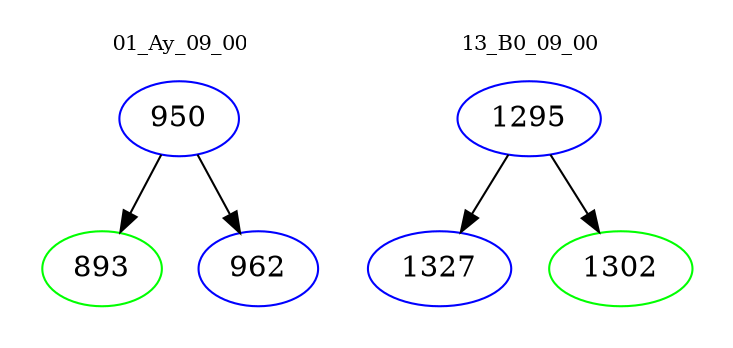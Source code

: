 digraph{
subgraph cluster_0 {
color = white
label = "01_Ay_09_00";
fontsize=10;
T0_950 [label="950", color="blue"]
T0_950 -> T0_893 [color="black"]
T0_893 [label="893", color="green"]
T0_950 -> T0_962 [color="black"]
T0_962 [label="962", color="blue"]
}
subgraph cluster_1 {
color = white
label = "13_B0_09_00";
fontsize=10;
T1_1295 [label="1295", color="blue"]
T1_1295 -> T1_1327 [color="black"]
T1_1327 [label="1327", color="blue"]
T1_1295 -> T1_1302 [color="black"]
T1_1302 [label="1302", color="green"]
}
}
